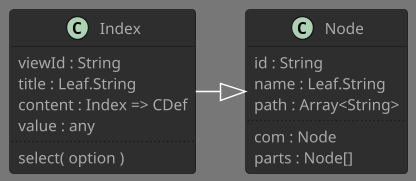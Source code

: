 @startuml

scale 1.4
!theme reddress-darkgreen

skinparam {
	fontName Courier
}

class Node {
	id : String
	name : Leaf.String
	path : Array<String>
	..
	com : Node
	parts : Node[]
}

class Index {
	viewId : String
	title : Leaf.String
	content : Index => CDef
	value : any
	..
	select( option )
}

Index -|> Node
